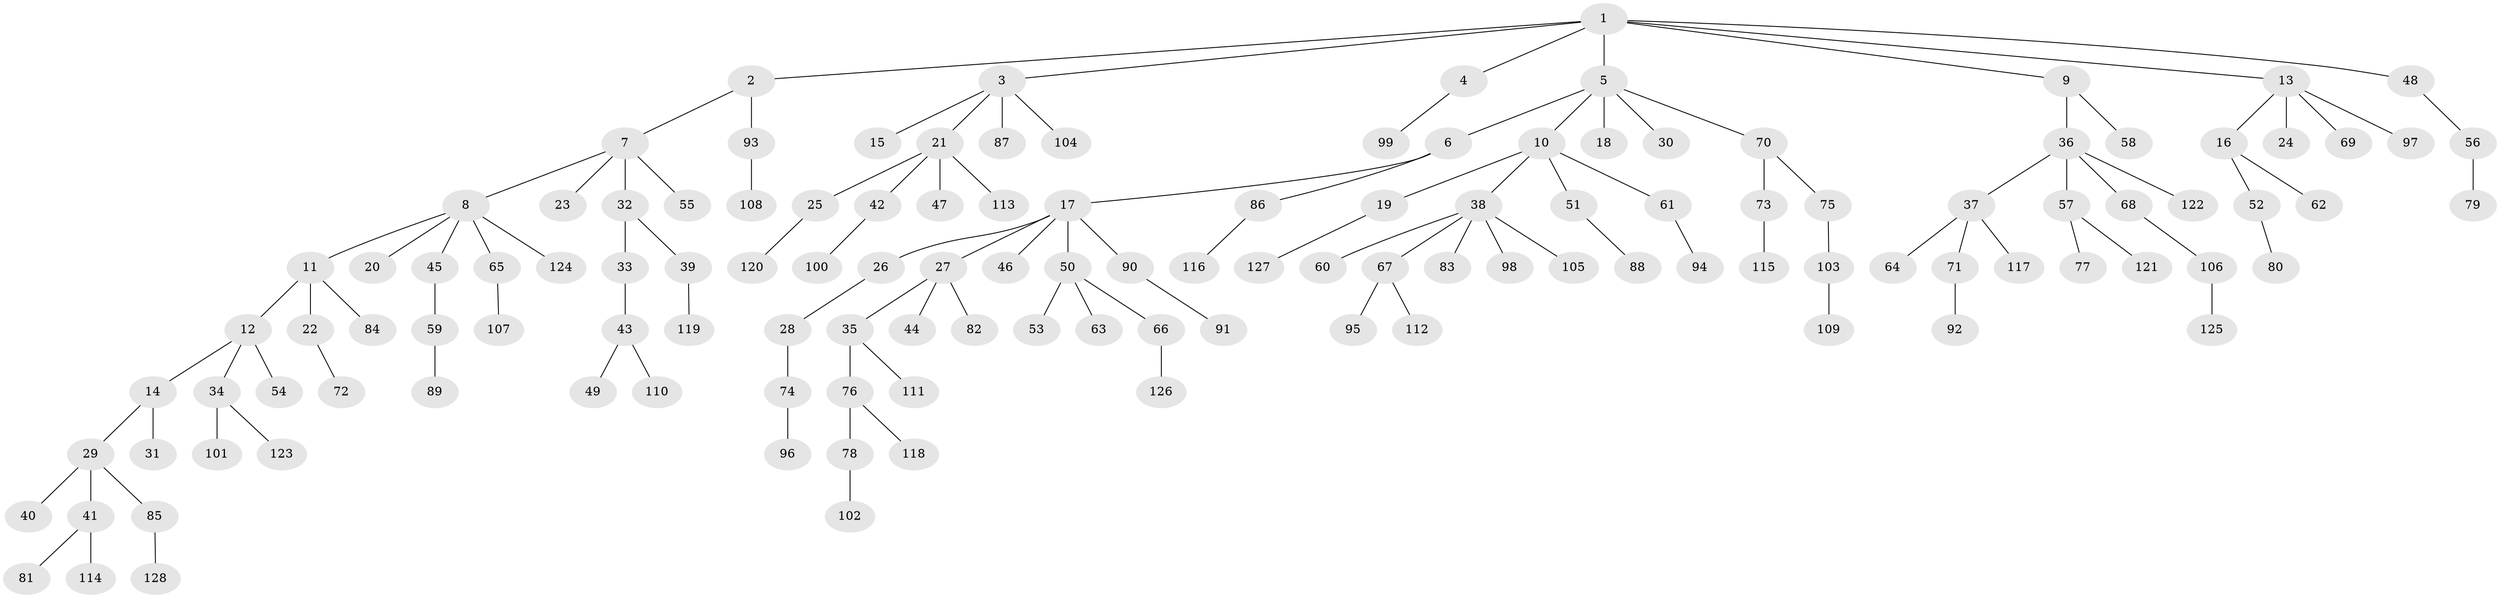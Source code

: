 // Generated by graph-tools (version 1.1) at 2025/26/03/09/25 03:26:31]
// undirected, 128 vertices, 127 edges
graph export_dot {
graph [start="1"]
  node [color=gray90,style=filled];
  1;
  2;
  3;
  4;
  5;
  6;
  7;
  8;
  9;
  10;
  11;
  12;
  13;
  14;
  15;
  16;
  17;
  18;
  19;
  20;
  21;
  22;
  23;
  24;
  25;
  26;
  27;
  28;
  29;
  30;
  31;
  32;
  33;
  34;
  35;
  36;
  37;
  38;
  39;
  40;
  41;
  42;
  43;
  44;
  45;
  46;
  47;
  48;
  49;
  50;
  51;
  52;
  53;
  54;
  55;
  56;
  57;
  58;
  59;
  60;
  61;
  62;
  63;
  64;
  65;
  66;
  67;
  68;
  69;
  70;
  71;
  72;
  73;
  74;
  75;
  76;
  77;
  78;
  79;
  80;
  81;
  82;
  83;
  84;
  85;
  86;
  87;
  88;
  89;
  90;
  91;
  92;
  93;
  94;
  95;
  96;
  97;
  98;
  99;
  100;
  101;
  102;
  103;
  104;
  105;
  106;
  107;
  108;
  109;
  110;
  111;
  112;
  113;
  114;
  115;
  116;
  117;
  118;
  119;
  120;
  121;
  122;
  123;
  124;
  125;
  126;
  127;
  128;
  1 -- 2;
  1 -- 3;
  1 -- 4;
  1 -- 5;
  1 -- 9;
  1 -- 13;
  1 -- 48;
  2 -- 7;
  2 -- 93;
  3 -- 15;
  3 -- 21;
  3 -- 87;
  3 -- 104;
  4 -- 99;
  5 -- 6;
  5 -- 10;
  5 -- 18;
  5 -- 30;
  5 -- 70;
  6 -- 17;
  6 -- 86;
  7 -- 8;
  7 -- 23;
  7 -- 32;
  7 -- 55;
  8 -- 11;
  8 -- 20;
  8 -- 45;
  8 -- 65;
  8 -- 124;
  9 -- 36;
  9 -- 58;
  10 -- 19;
  10 -- 38;
  10 -- 51;
  10 -- 61;
  11 -- 12;
  11 -- 22;
  11 -- 84;
  12 -- 14;
  12 -- 34;
  12 -- 54;
  13 -- 16;
  13 -- 24;
  13 -- 69;
  13 -- 97;
  14 -- 29;
  14 -- 31;
  16 -- 52;
  16 -- 62;
  17 -- 26;
  17 -- 27;
  17 -- 46;
  17 -- 50;
  17 -- 90;
  19 -- 127;
  21 -- 25;
  21 -- 42;
  21 -- 47;
  21 -- 113;
  22 -- 72;
  25 -- 120;
  26 -- 28;
  27 -- 35;
  27 -- 44;
  27 -- 82;
  28 -- 74;
  29 -- 40;
  29 -- 41;
  29 -- 85;
  32 -- 33;
  32 -- 39;
  33 -- 43;
  34 -- 101;
  34 -- 123;
  35 -- 76;
  35 -- 111;
  36 -- 37;
  36 -- 57;
  36 -- 68;
  36 -- 122;
  37 -- 64;
  37 -- 71;
  37 -- 117;
  38 -- 60;
  38 -- 67;
  38 -- 83;
  38 -- 98;
  38 -- 105;
  39 -- 119;
  41 -- 81;
  41 -- 114;
  42 -- 100;
  43 -- 49;
  43 -- 110;
  45 -- 59;
  48 -- 56;
  50 -- 53;
  50 -- 63;
  50 -- 66;
  51 -- 88;
  52 -- 80;
  56 -- 79;
  57 -- 77;
  57 -- 121;
  59 -- 89;
  61 -- 94;
  65 -- 107;
  66 -- 126;
  67 -- 95;
  67 -- 112;
  68 -- 106;
  70 -- 73;
  70 -- 75;
  71 -- 92;
  73 -- 115;
  74 -- 96;
  75 -- 103;
  76 -- 78;
  76 -- 118;
  78 -- 102;
  85 -- 128;
  86 -- 116;
  90 -- 91;
  93 -- 108;
  103 -- 109;
  106 -- 125;
}
